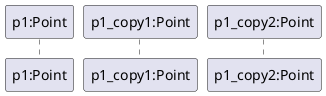 @startuml Übungseinhet 3 - Aufgabe 12

participant "p1:Point" as alex1
participant "p1_copy1:Point" as alex2
participant "p1_copy2:Point" as alex3


@enduml 